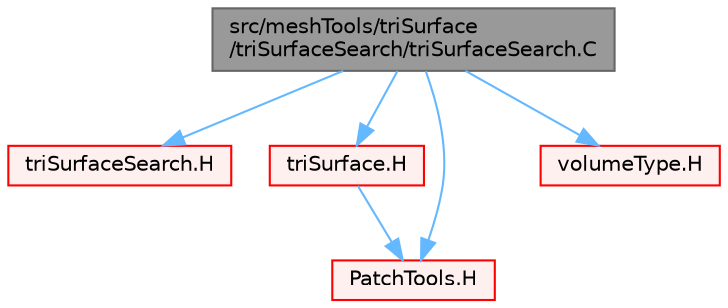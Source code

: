 digraph "src/meshTools/triSurface/triSurfaceSearch/triSurfaceSearch.C"
{
 // LATEX_PDF_SIZE
  bgcolor="transparent";
  edge [fontname=Helvetica,fontsize=10,labelfontname=Helvetica,labelfontsize=10];
  node [fontname=Helvetica,fontsize=10,shape=box,height=0.2,width=0.4];
  Node1 [id="Node000001",label="src/meshTools/triSurface\l/triSurfaceSearch/triSurfaceSearch.C",height=0.2,width=0.4,color="gray40", fillcolor="grey60", style="filled", fontcolor="black",tooltip=" "];
  Node1 -> Node2 [id="edge1_Node000001_Node000002",color="steelblue1",style="solid",tooltip=" "];
  Node2 [id="Node000002",label="triSurfaceSearch.H",height=0.2,width=0.4,color="red", fillcolor="#FFF0F0", style="filled",URL="$triSurfaceSearch_8H.html",tooltip=" "];
  Node1 -> Node231 [id="edge2_Node000001_Node000231",color="steelblue1",style="solid",tooltip=" "];
  Node231 [id="Node000231",label="triSurface.H",height=0.2,width=0.4,color="red", fillcolor="#FFF0F0", style="filled",URL="$triSurface_8H.html",tooltip=" "];
  Node231 -> Node236 [id="edge3_Node000231_Node000236",color="steelblue1",style="solid",tooltip=" "];
  Node236 [id="Node000236",label="PatchTools.H",height=0.2,width=0.4,color="red", fillcolor="#FFF0F0", style="filled",URL="$PatchTools_8H.html",tooltip=" "];
  Node1 -> Node236 [id="edge4_Node000001_Node000236",color="steelblue1",style="solid",tooltip=" "];
  Node1 -> Node227 [id="edge5_Node000001_Node000227",color="steelblue1",style="solid",tooltip=" "];
  Node227 [id="Node000227",label="volumeType.H",height=0.2,width=0.4,color="red", fillcolor="#FFF0F0", style="filled",URL="$volumeType_8H.html",tooltip=" "];
}
